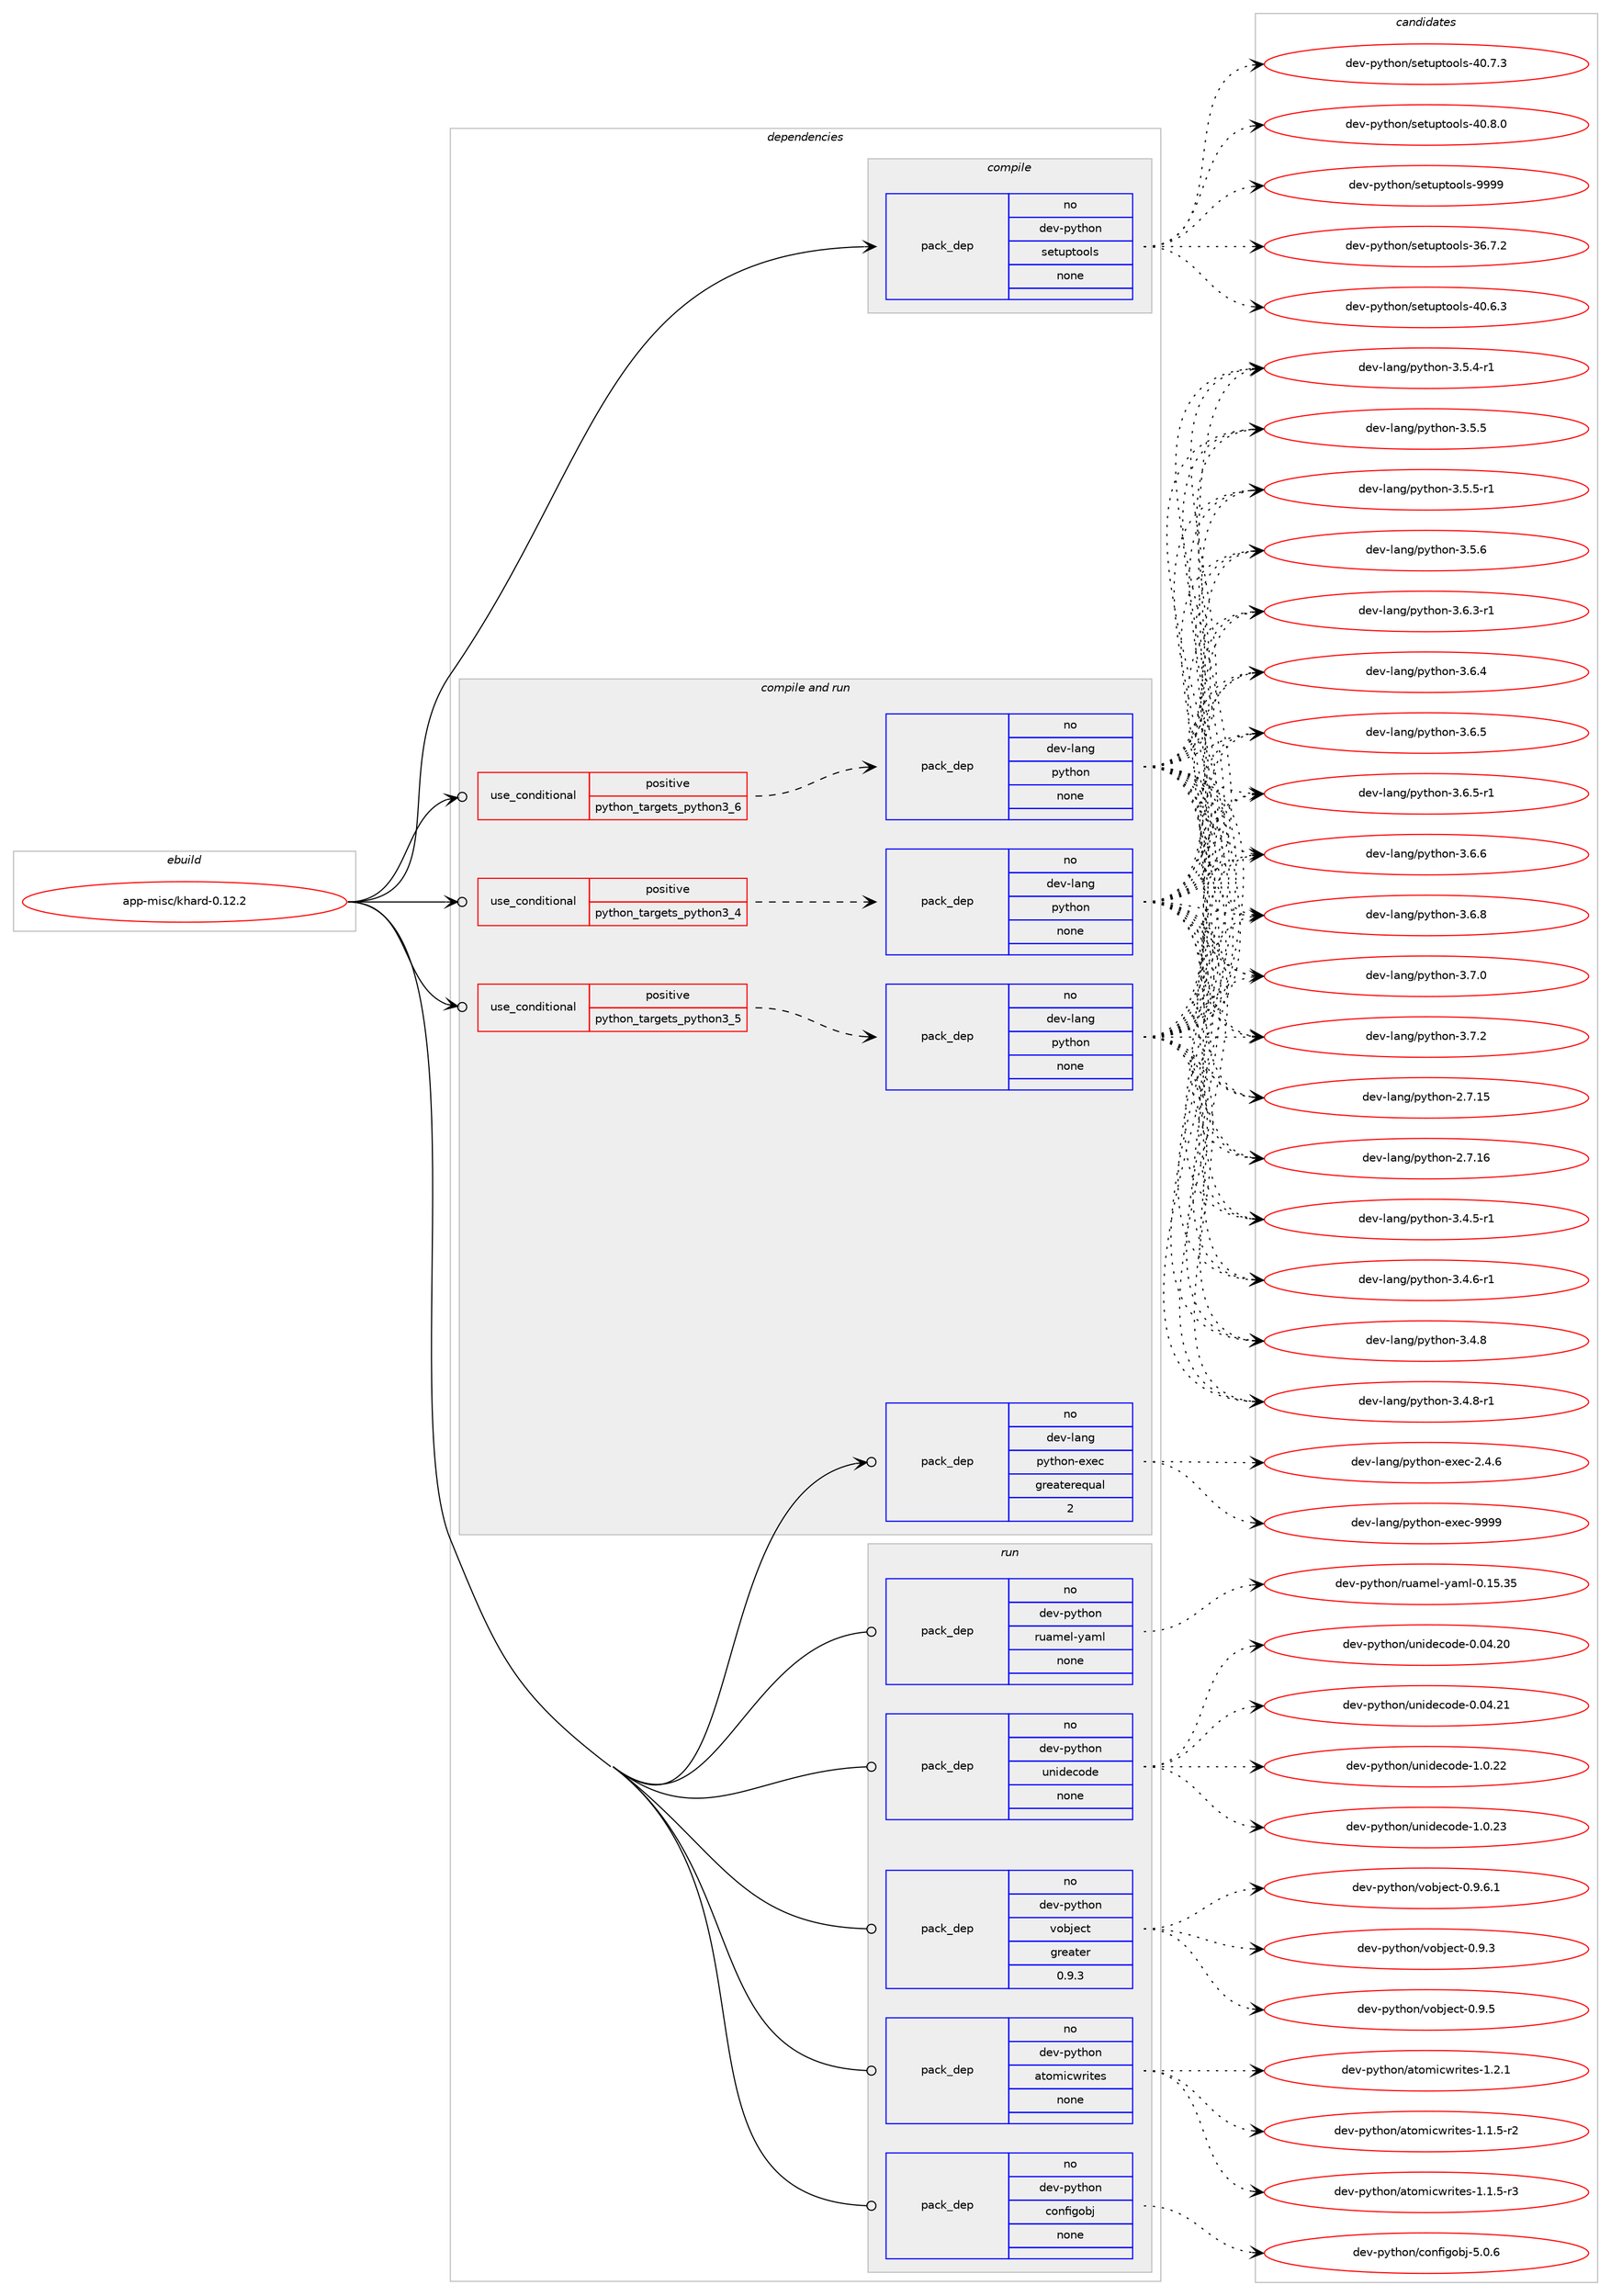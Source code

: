 digraph prolog {

# *************
# Graph options
# *************

newrank=true;
concentrate=true;
compound=true;
graph [rankdir=LR,fontname=Helvetica,fontsize=10,ranksep=1.5];#, ranksep=2.5, nodesep=0.2];
edge  [arrowhead=vee];
node  [fontname=Helvetica,fontsize=10];

# **********
# The ebuild
# **********

subgraph cluster_leftcol {
color=gray;
rank=same;
label=<<i>ebuild</i>>;
id [label="app-misc/khard-0.12.2", color=red, width=4, href="../app-misc/khard-0.12.2.svg"];
}

# ****************
# The dependencies
# ****************

subgraph cluster_midcol {
color=gray;
label=<<i>dependencies</i>>;
subgraph cluster_compile {
fillcolor="#eeeeee";
style=filled;
label=<<i>compile</i>>;
subgraph pack925833 {
dependency1299475 [label=<<TABLE BORDER="0" CELLBORDER="1" CELLSPACING="0" CELLPADDING="4" WIDTH="220"><TR><TD ROWSPAN="6" CELLPADDING="30">pack_dep</TD></TR><TR><TD WIDTH="110">no</TD></TR><TR><TD>dev-python</TD></TR><TR><TD>setuptools</TD></TR><TR><TD>none</TD></TR><TR><TD></TD></TR></TABLE>>, shape=none, color=blue];
}
id:e -> dependency1299475:w [weight=20,style="solid",arrowhead="vee"];
}
subgraph cluster_compileandrun {
fillcolor="#eeeeee";
style=filled;
label=<<i>compile and run</i>>;
subgraph cond353421 {
dependency1299476 [label=<<TABLE BORDER="0" CELLBORDER="1" CELLSPACING="0" CELLPADDING="4"><TR><TD ROWSPAN="3" CELLPADDING="10">use_conditional</TD></TR><TR><TD>positive</TD></TR><TR><TD>python_targets_python3_4</TD></TR></TABLE>>, shape=none, color=red];
subgraph pack925834 {
dependency1299477 [label=<<TABLE BORDER="0" CELLBORDER="1" CELLSPACING="0" CELLPADDING="4" WIDTH="220"><TR><TD ROWSPAN="6" CELLPADDING="30">pack_dep</TD></TR><TR><TD WIDTH="110">no</TD></TR><TR><TD>dev-lang</TD></TR><TR><TD>python</TD></TR><TR><TD>none</TD></TR><TR><TD></TD></TR></TABLE>>, shape=none, color=blue];
}
dependency1299476:e -> dependency1299477:w [weight=20,style="dashed",arrowhead="vee"];
}
id:e -> dependency1299476:w [weight=20,style="solid",arrowhead="odotvee"];
subgraph cond353422 {
dependency1299478 [label=<<TABLE BORDER="0" CELLBORDER="1" CELLSPACING="0" CELLPADDING="4"><TR><TD ROWSPAN="3" CELLPADDING="10">use_conditional</TD></TR><TR><TD>positive</TD></TR><TR><TD>python_targets_python3_5</TD></TR></TABLE>>, shape=none, color=red];
subgraph pack925835 {
dependency1299479 [label=<<TABLE BORDER="0" CELLBORDER="1" CELLSPACING="0" CELLPADDING="4" WIDTH="220"><TR><TD ROWSPAN="6" CELLPADDING="30">pack_dep</TD></TR><TR><TD WIDTH="110">no</TD></TR><TR><TD>dev-lang</TD></TR><TR><TD>python</TD></TR><TR><TD>none</TD></TR><TR><TD></TD></TR></TABLE>>, shape=none, color=blue];
}
dependency1299478:e -> dependency1299479:w [weight=20,style="dashed",arrowhead="vee"];
}
id:e -> dependency1299478:w [weight=20,style="solid",arrowhead="odotvee"];
subgraph cond353423 {
dependency1299480 [label=<<TABLE BORDER="0" CELLBORDER="1" CELLSPACING="0" CELLPADDING="4"><TR><TD ROWSPAN="3" CELLPADDING="10">use_conditional</TD></TR><TR><TD>positive</TD></TR><TR><TD>python_targets_python3_6</TD></TR></TABLE>>, shape=none, color=red];
subgraph pack925836 {
dependency1299481 [label=<<TABLE BORDER="0" CELLBORDER="1" CELLSPACING="0" CELLPADDING="4" WIDTH="220"><TR><TD ROWSPAN="6" CELLPADDING="30">pack_dep</TD></TR><TR><TD WIDTH="110">no</TD></TR><TR><TD>dev-lang</TD></TR><TR><TD>python</TD></TR><TR><TD>none</TD></TR><TR><TD></TD></TR></TABLE>>, shape=none, color=blue];
}
dependency1299480:e -> dependency1299481:w [weight=20,style="dashed",arrowhead="vee"];
}
id:e -> dependency1299480:w [weight=20,style="solid",arrowhead="odotvee"];
subgraph pack925837 {
dependency1299482 [label=<<TABLE BORDER="0" CELLBORDER="1" CELLSPACING="0" CELLPADDING="4" WIDTH="220"><TR><TD ROWSPAN="6" CELLPADDING="30">pack_dep</TD></TR><TR><TD WIDTH="110">no</TD></TR><TR><TD>dev-lang</TD></TR><TR><TD>python-exec</TD></TR><TR><TD>greaterequal</TD></TR><TR><TD>2</TD></TR></TABLE>>, shape=none, color=blue];
}
id:e -> dependency1299482:w [weight=20,style="solid",arrowhead="odotvee"];
}
subgraph cluster_run {
fillcolor="#eeeeee";
style=filled;
label=<<i>run</i>>;
subgraph pack925838 {
dependency1299483 [label=<<TABLE BORDER="0" CELLBORDER="1" CELLSPACING="0" CELLPADDING="4" WIDTH="220"><TR><TD ROWSPAN="6" CELLPADDING="30">pack_dep</TD></TR><TR><TD WIDTH="110">no</TD></TR><TR><TD>dev-python</TD></TR><TR><TD>atomicwrites</TD></TR><TR><TD>none</TD></TR><TR><TD></TD></TR></TABLE>>, shape=none, color=blue];
}
id:e -> dependency1299483:w [weight=20,style="solid",arrowhead="odot"];
subgraph pack925839 {
dependency1299484 [label=<<TABLE BORDER="0" CELLBORDER="1" CELLSPACING="0" CELLPADDING="4" WIDTH="220"><TR><TD ROWSPAN="6" CELLPADDING="30">pack_dep</TD></TR><TR><TD WIDTH="110">no</TD></TR><TR><TD>dev-python</TD></TR><TR><TD>configobj</TD></TR><TR><TD>none</TD></TR><TR><TD></TD></TR></TABLE>>, shape=none, color=blue];
}
id:e -> dependency1299484:w [weight=20,style="solid",arrowhead="odot"];
subgraph pack925840 {
dependency1299485 [label=<<TABLE BORDER="0" CELLBORDER="1" CELLSPACING="0" CELLPADDING="4" WIDTH="220"><TR><TD ROWSPAN="6" CELLPADDING="30">pack_dep</TD></TR><TR><TD WIDTH="110">no</TD></TR><TR><TD>dev-python</TD></TR><TR><TD>ruamel-yaml</TD></TR><TR><TD>none</TD></TR><TR><TD></TD></TR></TABLE>>, shape=none, color=blue];
}
id:e -> dependency1299485:w [weight=20,style="solid",arrowhead="odot"];
subgraph pack925841 {
dependency1299486 [label=<<TABLE BORDER="0" CELLBORDER="1" CELLSPACING="0" CELLPADDING="4" WIDTH="220"><TR><TD ROWSPAN="6" CELLPADDING="30">pack_dep</TD></TR><TR><TD WIDTH="110">no</TD></TR><TR><TD>dev-python</TD></TR><TR><TD>unidecode</TD></TR><TR><TD>none</TD></TR><TR><TD></TD></TR></TABLE>>, shape=none, color=blue];
}
id:e -> dependency1299486:w [weight=20,style="solid",arrowhead="odot"];
subgraph pack925842 {
dependency1299487 [label=<<TABLE BORDER="0" CELLBORDER="1" CELLSPACING="0" CELLPADDING="4" WIDTH="220"><TR><TD ROWSPAN="6" CELLPADDING="30">pack_dep</TD></TR><TR><TD WIDTH="110">no</TD></TR><TR><TD>dev-python</TD></TR><TR><TD>vobject</TD></TR><TR><TD>greater</TD></TR><TR><TD>0.9.3</TD></TR></TABLE>>, shape=none, color=blue];
}
id:e -> dependency1299487:w [weight=20,style="solid",arrowhead="odot"];
}
}

# **************
# The candidates
# **************

subgraph cluster_choices {
rank=same;
color=gray;
label=<<i>candidates</i>>;

subgraph choice925833 {
color=black;
nodesep=1;
choice100101118451121211161041111104711510111611711211611111110811545515446554650 [label="dev-python/setuptools-36.7.2", color=red, width=4,href="../dev-python/setuptools-36.7.2.svg"];
choice100101118451121211161041111104711510111611711211611111110811545524846544651 [label="dev-python/setuptools-40.6.3", color=red, width=4,href="../dev-python/setuptools-40.6.3.svg"];
choice100101118451121211161041111104711510111611711211611111110811545524846554651 [label="dev-python/setuptools-40.7.3", color=red, width=4,href="../dev-python/setuptools-40.7.3.svg"];
choice100101118451121211161041111104711510111611711211611111110811545524846564648 [label="dev-python/setuptools-40.8.0", color=red, width=4,href="../dev-python/setuptools-40.8.0.svg"];
choice10010111845112121116104111110471151011161171121161111111081154557575757 [label="dev-python/setuptools-9999", color=red, width=4,href="../dev-python/setuptools-9999.svg"];
dependency1299475:e -> choice100101118451121211161041111104711510111611711211611111110811545515446554650:w [style=dotted,weight="100"];
dependency1299475:e -> choice100101118451121211161041111104711510111611711211611111110811545524846544651:w [style=dotted,weight="100"];
dependency1299475:e -> choice100101118451121211161041111104711510111611711211611111110811545524846554651:w [style=dotted,weight="100"];
dependency1299475:e -> choice100101118451121211161041111104711510111611711211611111110811545524846564648:w [style=dotted,weight="100"];
dependency1299475:e -> choice10010111845112121116104111110471151011161171121161111111081154557575757:w [style=dotted,weight="100"];
}
subgraph choice925834 {
color=black;
nodesep=1;
choice10010111845108971101034711212111610411111045504655464953 [label="dev-lang/python-2.7.15", color=red, width=4,href="../dev-lang/python-2.7.15.svg"];
choice10010111845108971101034711212111610411111045504655464954 [label="dev-lang/python-2.7.16", color=red, width=4,href="../dev-lang/python-2.7.16.svg"];
choice1001011184510897110103471121211161041111104551465246534511449 [label="dev-lang/python-3.4.5-r1", color=red, width=4,href="../dev-lang/python-3.4.5-r1.svg"];
choice1001011184510897110103471121211161041111104551465246544511449 [label="dev-lang/python-3.4.6-r1", color=red, width=4,href="../dev-lang/python-3.4.6-r1.svg"];
choice100101118451089711010347112121116104111110455146524656 [label="dev-lang/python-3.4.8", color=red, width=4,href="../dev-lang/python-3.4.8.svg"];
choice1001011184510897110103471121211161041111104551465246564511449 [label="dev-lang/python-3.4.8-r1", color=red, width=4,href="../dev-lang/python-3.4.8-r1.svg"];
choice1001011184510897110103471121211161041111104551465346524511449 [label="dev-lang/python-3.5.4-r1", color=red, width=4,href="../dev-lang/python-3.5.4-r1.svg"];
choice100101118451089711010347112121116104111110455146534653 [label="dev-lang/python-3.5.5", color=red, width=4,href="../dev-lang/python-3.5.5.svg"];
choice1001011184510897110103471121211161041111104551465346534511449 [label="dev-lang/python-3.5.5-r1", color=red, width=4,href="../dev-lang/python-3.5.5-r1.svg"];
choice100101118451089711010347112121116104111110455146534654 [label="dev-lang/python-3.5.6", color=red, width=4,href="../dev-lang/python-3.5.6.svg"];
choice1001011184510897110103471121211161041111104551465446514511449 [label="dev-lang/python-3.6.3-r1", color=red, width=4,href="../dev-lang/python-3.6.3-r1.svg"];
choice100101118451089711010347112121116104111110455146544652 [label="dev-lang/python-3.6.4", color=red, width=4,href="../dev-lang/python-3.6.4.svg"];
choice100101118451089711010347112121116104111110455146544653 [label="dev-lang/python-3.6.5", color=red, width=4,href="../dev-lang/python-3.6.5.svg"];
choice1001011184510897110103471121211161041111104551465446534511449 [label="dev-lang/python-3.6.5-r1", color=red, width=4,href="../dev-lang/python-3.6.5-r1.svg"];
choice100101118451089711010347112121116104111110455146544654 [label="dev-lang/python-3.6.6", color=red, width=4,href="../dev-lang/python-3.6.6.svg"];
choice100101118451089711010347112121116104111110455146544656 [label="dev-lang/python-3.6.8", color=red, width=4,href="../dev-lang/python-3.6.8.svg"];
choice100101118451089711010347112121116104111110455146554648 [label="dev-lang/python-3.7.0", color=red, width=4,href="../dev-lang/python-3.7.0.svg"];
choice100101118451089711010347112121116104111110455146554650 [label="dev-lang/python-3.7.2", color=red, width=4,href="../dev-lang/python-3.7.2.svg"];
dependency1299477:e -> choice10010111845108971101034711212111610411111045504655464953:w [style=dotted,weight="100"];
dependency1299477:e -> choice10010111845108971101034711212111610411111045504655464954:w [style=dotted,weight="100"];
dependency1299477:e -> choice1001011184510897110103471121211161041111104551465246534511449:w [style=dotted,weight="100"];
dependency1299477:e -> choice1001011184510897110103471121211161041111104551465246544511449:w [style=dotted,weight="100"];
dependency1299477:e -> choice100101118451089711010347112121116104111110455146524656:w [style=dotted,weight="100"];
dependency1299477:e -> choice1001011184510897110103471121211161041111104551465246564511449:w [style=dotted,weight="100"];
dependency1299477:e -> choice1001011184510897110103471121211161041111104551465346524511449:w [style=dotted,weight="100"];
dependency1299477:e -> choice100101118451089711010347112121116104111110455146534653:w [style=dotted,weight="100"];
dependency1299477:e -> choice1001011184510897110103471121211161041111104551465346534511449:w [style=dotted,weight="100"];
dependency1299477:e -> choice100101118451089711010347112121116104111110455146534654:w [style=dotted,weight="100"];
dependency1299477:e -> choice1001011184510897110103471121211161041111104551465446514511449:w [style=dotted,weight="100"];
dependency1299477:e -> choice100101118451089711010347112121116104111110455146544652:w [style=dotted,weight="100"];
dependency1299477:e -> choice100101118451089711010347112121116104111110455146544653:w [style=dotted,weight="100"];
dependency1299477:e -> choice1001011184510897110103471121211161041111104551465446534511449:w [style=dotted,weight="100"];
dependency1299477:e -> choice100101118451089711010347112121116104111110455146544654:w [style=dotted,weight="100"];
dependency1299477:e -> choice100101118451089711010347112121116104111110455146544656:w [style=dotted,weight="100"];
dependency1299477:e -> choice100101118451089711010347112121116104111110455146554648:w [style=dotted,weight="100"];
dependency1299477:e -> choice100101118451089711010347112121116104111110455146554650:w [style=dotted,weight="100"];
}
subgraph choice925835 {
color=black;
nodesep=1;
choice10010111845108971101034711212111610411111045504655464953 [label="dev-lang/python-2.7.15", color=red, width=4,href="../dev-lang/python-2.7.15.svg"];
choice10010111845108971101034711212111610411111045504655464954 [label="dev-lang/python-2.7.16", color=red, width=4,href="../dev-lang/python-2.7.16.svg"];
choice1001011184510897110103471121211161041111104551465246534511449 [label="dev-lang/python-3.4.5-r1", color=red, width=4,href="../dev-lang/python-3.4.5-r1.svg"];
choice1001011184510897110103471121211161041111104551465246544511449 [label="dev-lang/python-3.4.6-r1", color=red, width=4,href="../dev-lang/python-3.4.6-r1.svg"];
choice100101118451089711010347112121116104111110455146524656 [label="dev-lang/python-3.4.8", color=red, width=4,href="../dev-lang/python-3.4.8.svg"];
choice1001011184510897110103471121211161041111104551465246564511449 [label="dev-lang/python-3.4.8-r1", color=red, width=4,href="../dev-lang/python-3.4.8-r1.svg"];
choice1001011184510897110103471121211161041111104551465346524511449 [label="dev-lang/python-3.5.4-r1", color=red, width=4,href="../dev-lang/python-3.5.4-r1.svg"];
choice100101118451089711010347112121116104111110455146534653 [label="dev-lang/python-3.5.5", color=red, width=4,href="../dev-lang/python-3.5.5.svg"];
choice1001011184510897110103471121211161041111104551465346534511449 [label="dev-lang/python-3.5.5-r1", color=red, width=4,href="../dev-lang/python-3.5.5-r1.svg"];
choice100101118451089711010347112121116104111110455146534654 [label="dev-lang/python-3.5.6", color=red, width=4,href="../dev-lang/python-3.5.6.svg"];
choice1001011184510897110103471121211161041111104551465446514511449 [label="dev-lang/python-3.6.3-r1", color=red, width=4,href="../dev-lang/python-3.6.3-r1.svg"];
choice100101118451089711010347112121116104111110455146544652 [label="dev-lang/python-3.6.4", color=red, width=4,href="../dev-lang/python-3.6.4.svg"];
choice100101118451089711010347112121116104111110455146544653 [label="dev-lang/python-3.6.5", color=red, width=4,href="../dev-lang/python-3.6.5.svg"];
choice1001011184510897110103471121211161041111104551465446534511449 [label="dev-lang/python-3.6.5-r1", color=red, width=4,href="../dev-lang/python-3.6.5-r1.svg"];
choice100101118451089711010347112121116104111110455146544654 [label="dev-lang/python-3.6.6", color=red, width=4,href="../dev-lang/python-3.6.6.svg"];
choice100101118451089711010347112121116104111110455146544656 [label="dev-lang/python-3.6.8", color=red, width=4,href="../dev-lang/python-3.6.8.svg"];
choice100101118451089711010347112121116104111110455146554648 [label="dev-lang/python-3.7.0", color=red, width=4,href="../dev-lang/python-3.7.0.svg"];
choice100101118451089711010347112121116104111110455146554650 [label="dev-lang/python-3.7.2", color=red, width=4,href="../dev-lang/python-3.7.2.svg"];
dependency1299479:e -> choice10010111845108971101034711212111610411111045504655464953:w [style=dotted,weight="100"];
dependency1299479:e -> choice10010111845108971101034711212111610411111045504655464954:w [style=dotted,weight="100"];
dependency1299479:e -> choice1001011184510897110103471121211161041111104551465246534511449:w [style=dotted,weight="100"];
dependency1299479:e -> choice1001011184510897110103471121211161041111104551465246544511449:w [style=dotted,weight="100"];
dependency1299479:e -> choice100101118451089711010347112121116104111110455146524656:w [style=dotted,weight="100"];
dependency1299479:e -> choice1001011184510897110103471121211161041111104551465246564511449:w [style=dotted,weight="100"];
dependency1299479:e -> choice1001011184510897110103471121211161041111104551465346524511449:w [style=dotted,weight="100"];
dependency1299479:e -> choice100101118451089711010347112121116104111110455146534653:w [style=dotted,weight="100"];
dependency1299479:e -> choice1001011184510897110103471121211161041111104551465346534511449:w [style=dotted,weight="100"];
dependency1299479:e -> choice100101118451089711010347112121116104111110455146534654:w [style=dotted,weight="100"];
dependency1299479:e -> choice1001011184510897110103471121211161041111104551465446514511449:w [style=dotted,weight="100"];
dependency1299479:e -> choice100101118451089711010347112121116104111110455146544652:w [style=dotted,weight="100"];
dependency1299479:e -> choice100101118451089711010347112121116104111110455146544653:w [style=dotted,weight="100"];
dependency1299479:e -> choice1001011184510897110103471121211161041111104551465446534511449:w [style=dotted,weight="100"];
dependency1299479:e -> choice100101118451089711010347112121116104111110455146544654:w [style=dotted,weight="100"];
dependency1299479:e -> choice100101118451089711010347112121116104111110455146544656:w [style=dotted,weight="100"];
dependency1299479:e -> choice100101118451089711010347112121116104111110455146554648:w [style=dotted,weight="100"];
dependency1299479:e -> choice100101118451089711010347112121116104111110455146554650:w [style=dotted,weight="100"];
}
subgraph choice925836 {
color=black;
nodesep=1;
choice10010111845108971101034711212111610411111045504655464953 [label="dev-lang/python-2.7.15", color=red, width=4,href="../dev-lang/python-2.7.15.svg"];
choice10010111845108971101034711212111610411111045504655464954 [label="dev-lang/python-2.7.16", color=red, width=4,href="../dev-lang/python-2.7.16.svg"];
choice1001011184510897110103471121211161041111104551465246534511449 [label="dev-lang/python-3.4.5-r1", color=red, width=4,href="../dev-lang/python-3.4.5-r1.svg"];
choice1001011184510897110103471121211161041111104551465246544511449 [label="dev-lang/python-3.4.6-r1", color=red, width=4,href="../dev-lang/python-3.4.6-r1.svg"];
choice100101118451089711010347112121116104111110455146524656 [label="dev-lang/python-3.4.8", color=red, width=4,href="../dev-lang/python-3.4.8.svg"];
choice1001011184510897110103471121211161041111104551465246564511449 [label="dev-lang/python-3.4.8-r1", color=red, width=4,href="../dev-lang/python-3.4.8-r1.svg"];
choice1001011184510897110103471121211161041111104551465346524511449 [label="dev-lang/python-3.5.4-r1", color=red, width=4,href="../dev-lang/python-3.5.4-r1.svg"];
choice100101118451089711010347112121116104111110455146534653 [label="dev-lang/python-3.5.5", color=red, width=4,href="../dev-lang/python-3.5.5.svg"];
choice1001011184510897110103471121211161041111104551465346534511449 [label="dev-lang/python-3.5.5-r1", color=red, width=4,href="../dev-lang/python-3.5.5-r1.svg"];
choice100101118451089711010347112121116104111110455146534654 [label="dev-lang/python-3.5.6", color=red, width=4,href="../dev-lang/python-3.5.6.svg"];
choice1001011184510897110103471121211161041111104551465446514511449 [label="dev-lang/python-3.6.3-r1", color=red, width=4,href="../dev-lang/python-3.6.3-r1.svg"];
choice100101118451089711010347112121116104111110455146544652 [label="dev-lang/python-3.6.4", color=red, width=4,href="../dev-lang/python-3.6.4.svg"];
choice100101118451089711010347112121116104111110455146544653 [label="dev-lang/python-3.6.5", color=red, width=4,href="../dev-lang/python-3.6.5.svg"];
choice1001011184510897110103471121211161041111104551465446534511449 [label="dev-lang/python-3.6.5-r1", color=red, width=4,href="../dev-lang/python-3.6.5-r1.svg"];
choice100101118451089711010347112121116104111110455146544654 [label="dev-lang/python-3.6.6", color=red, width=4,href="../dev-lang/python-3.6.6.svg"];
choice100101118451089711010347112121116104111110455146544656 [label="dev-lang/python-3.6.8", color=red, width=4,href="../dev-lang/python-3.6.8.svg"];
choice100101118451089711010347112121116104111110455146554648 [label="dev-lang/python-3.7.0", color=red, width=4,href="../dev-lang/python-3.7.0.svg"];
choice100101118451089711010347112121116104111110455146554650 [label="dev-lang/python-3.7.2", color=red, width=4,href="../dev-lang/python-3.7.2.svg"];
dependency1299481:e -> choice10010111845108971101034711212111610411111045504655464953:w [style=dotted,weight="100"];
dependency1299481:e -> choice10010111845108971101034711212111610411111045504655464954:w [style=dotted,weight="100"];
dependency1299481:e -> choice1001011184510897110103471121211161041111104551465246534511449:w [style=dotted,weight="100"];
dependency1299481:e -> choice1001011184510897110103471121211161041111104551465246544511449:w [style=dotted,weight="100"];
dependency1299481:e -> choice100101118451089711010347112121116104111110455146524656:w [style=dotted,weight="100"];
dependency1299481:e -> choice1001011184510897110103471121211161041111104551465246564511449:w [style=dotted,weight="100"];
dependency1299481:e -> choice1001011184510897110103471121211161041111104551465346524511449:w [style=dotted,weight="100"];
dependency1299481:e -> choice100101118451089711010347112121116104111110455146534653:w [style=dotted,weight="100"];
dependency1299481:e -> choice1001011184510897110103471121211161041111104551465346534511449:w [style=dotted,weight="100"];
dependency1299481:e -> choice100101118451089711010347112121116104111110455146534654:w [style=dotted,weight="100"];
dependency1299481:e -> choice1001011184510897110103471121211161041111104551465446514511449:w [style=dotted,weight="100"];
dependency1299481:e -> choice100101118451089711010347112121116104111110455146544652:w [style=dotted,weight="100"];
dependency1299481:e -> choice100101118451089711010347112121116104111110455146544653:w [style=dotted,weight="100"];
dependency1299481:e -> choice1001011184510897110103471121211161041111104551465446534511449:w [style=dotted,weight="100"];
dependency1299481:e -> choice100101118451089711010347112121116104111110455146544654:w [style=dotted,weight="100"];
dependency1299481:e -> choice100101118451089711010347112121116104111110455146544656:w [style=dotted,weight="100"];
dependency1299481:e -> choice100101118451089711010347112121116104111110455146554648:w [style=dotted,weight="100"];
dependency1299481:e -> choice100101118451089711010347112121116104111110455146554650:w [style=dotted,weight="100"];
}
subgraph choice925837 {
color=black;
nodesep=1;
choice1001011184510897110103471121211161041111104510112010199455046524654 [label="dev-lang/python-exec-2.4.6", color=red, width=4,href="../dev-lang/python-exec-2.4.6.svg"];
choice10010111845108971101034711212111610411111045101120101994557575757 [label="dev-lang/python-exec-9999", color=red, width=4,href="../dev-lang/python-exec-9999.svg"];
dependency1299482:e -> choice1001011184510897110103471121211161041111104510112010199455046524654:w [style=dotted,weight="100"];
dependency1299482:e -> choice10010111845108971101034711212111610411111045101120101994557575757:w [style=dotted,weight="100"];
}
subgraph choice925838 {
color=black;
nodesep=1;
choice100101118451121211161041111104797116111109105991191141051161011154549464946534511450 [label="dev-python/atomicwrites-1.1.5-r2", color=red, width=4,href="../dev-python/atomicwrites-1.1.5-r2.svg"];
choice100101118451121211161041111104797116111109105991191141051161011154549464946534511451 [label="dev-python/atomicwrites-1.1.5-r3", color=red, width=4,href="../dev-python/atomicwrites-1.1.5-r3.svg"];
choice10010111845112121116104111110479711611110910599119114105116101115454946504649 [label="dev-python/atomicwrites-1.2.1", color=red, width=4,href="../dev-python/atomicwrites-1.2.1.svg"];
dependency1299483:e -> choice100101118451121211161041111104797116111109105991191141051161011154549464946534511450:w [style=dotted,weight="100"];
dependency1299483:e -> choice100101118451121211161041111104797116111109105991191141051161011154549464946534511451:w [style=dotted,weight="100"];
dependency1299483:e -> choice10010111845112121116104111110479711611110910599119114105116101115454946504649:w [style=dotted,weight="100"];
}
subgraph choice925839 {
color=black;
nodesep=1;
choice10010111845112121116104111110479911111010210510311198106455346484654 [label="dev-python/configobj-5.0.6", color=red, width=4,href="../dev-python/configobj-5.0.6.svg"];
dependency1299484:e -> choice10010111845112121116104111110479911111010210510311198106455346484654:w [style=dotted,weight="100"];
}
subgraph choice925840 {
color=black;
nodesep=1;
choice10010111845112121116104111110471141179710910110845121971091084548464953465153 [label="dev-python/ruamel-yaml-0.15.35", color=red, width=4,href="../dev-python/ruamel-yaml-0.15.35.svg"];
dependency1299485:e -> choice10010111845112121116104111110471141179710910110845121971091084548464953465153:w [style=dotted,weight="100"];
}
subgraph choice925841 {
color=black;
nodesep=1;
choice1001011184511212111610411111047117110105100101991111001014548464852465048 [label="dev-python/unidecode-0.04.20", color=red, width=4,href="../dev-python/unidecode-0.04.20.svg"];
choice1001011184511212111610411111047117110105100101991111001014548464852465049 [label="dev-python/unidecode-0.04.21", color=red, width=4,href="../dev-python/unidecode-0.04.21.svg"];
choice10010111845112121116104111110471171101051001019911110010145494648465050 [label="dev-python/unidecode-1.0.22", color=red, width=4,href="../dev-python/unidecode-1.0.22.svg"];
choice10010111845112121116104111110471171101051001019911110010145494648465051 [label="dev-python/unidecode-1.0.23", color=red, width=4,href="../dev-python/unidecode-1.0.23.svg"];
dependency1299486:e -> choice1001011184511212111610411111047117110105100101991111001014548464852465048:w [style=dotted,weight="100"];
dependency1299486:e -> choice1001011184511212111610411111047117110105100101991111001014548464852465049:w [style=dotted,weight="100"];
dependency1299486:e -> choice10010111845112121116104111110471171101051001019911110010145494648465050:w [style=dotted,weight="100"];
dependency1299486:e -> choice10010111845112121116104111110471171101051001019911110010145494648465051:w [style=dotted,weight="100"];
}
subgraph choice925842 {
color=black;
nodesep=1;
choice10010111845112121116104111110471181119810610199116454846574651 [label="dev-python/vobject-0.9.3", color=red, width=4,href="../dev-python/vobject-0.9.3.svg"];
choice10010111845112121116104111110471181119810610199116454846574653 [label="dev-python/vobject-0.9.5", color=red, width=4,href="../dev-python/vobject-0.9.5.svg"];
choice100101118451121211161041111104711811198106101991164548465746544649 [label="dev-python/vobject-0.9.6.1", color=red, width=4,href="../dev-python/vobject-0.9.6.1.svg"];
dependency1299487:e -> choice10010111845112121116104111110471181119810610199116454846574651:w [style=dotted,weight="100"];
dependency1299487:e -> choice10010111845112121116104111110471181119810610199116454846574653:w [style=dotted,weight="100"];
dependency1299487:e -> choice100101118451121211161041111104711811198106101991164548465746544649:w [style=dotted,weight="100"];
}
}

}
